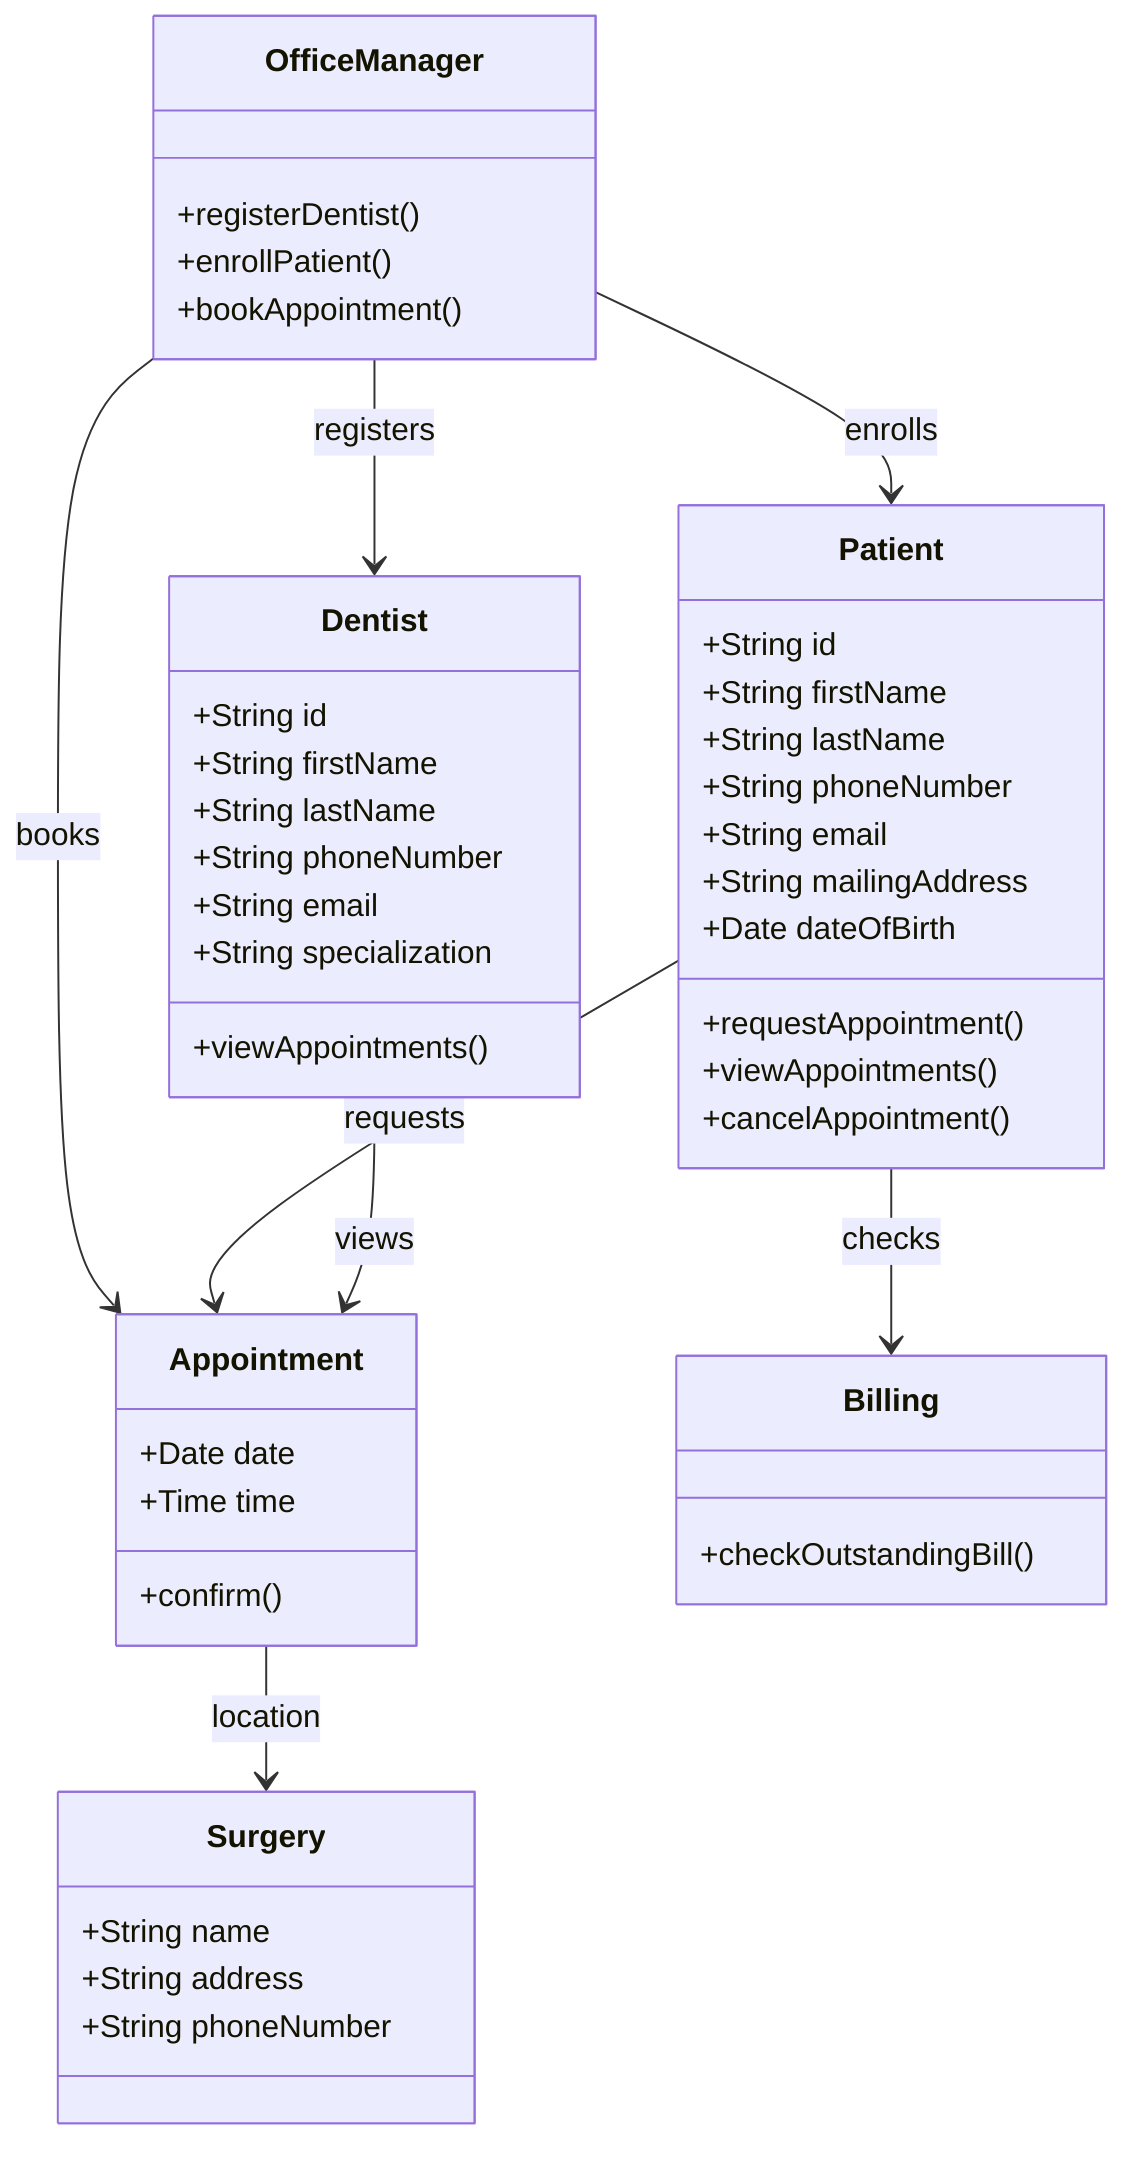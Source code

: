 classDiagram
    class OfficeManager {
        +registerDentist()
        +enrollPatient()
        +bookAppointment()
    }

    class Dentist {
        +String id
        +String firstName
        +String lastName
        +String phoneNumber
        +String email
        +String specialization
        +viewAppointments()
    }

    class Patient {
        +String id
        +String firstName
        +String lastName
        +String phoneNumber
        +String email
        +String mailingAddress
        +Date dateOfBirth
        +requestAppointment()
        +viewAppointments()
        +cancelAppointment()
    }

    class Appointment {
        +Date date
        +Time time
        +confirm()
    }

    class Surgery {
        +String name
        +String address
        +String phoneNumber
    }

    class Billing {
        +checkOutstandingBill()
    }

    OfficeManager --> Dentist : registers
    OfficeManager --> Patient : enrolls
    OfficeManager --> Appointment : books
    Patient --> Appointment : requests
    Patient --> Billing : checks
    Dentist --> Appointment : views
    Appointment --> Surgery : location